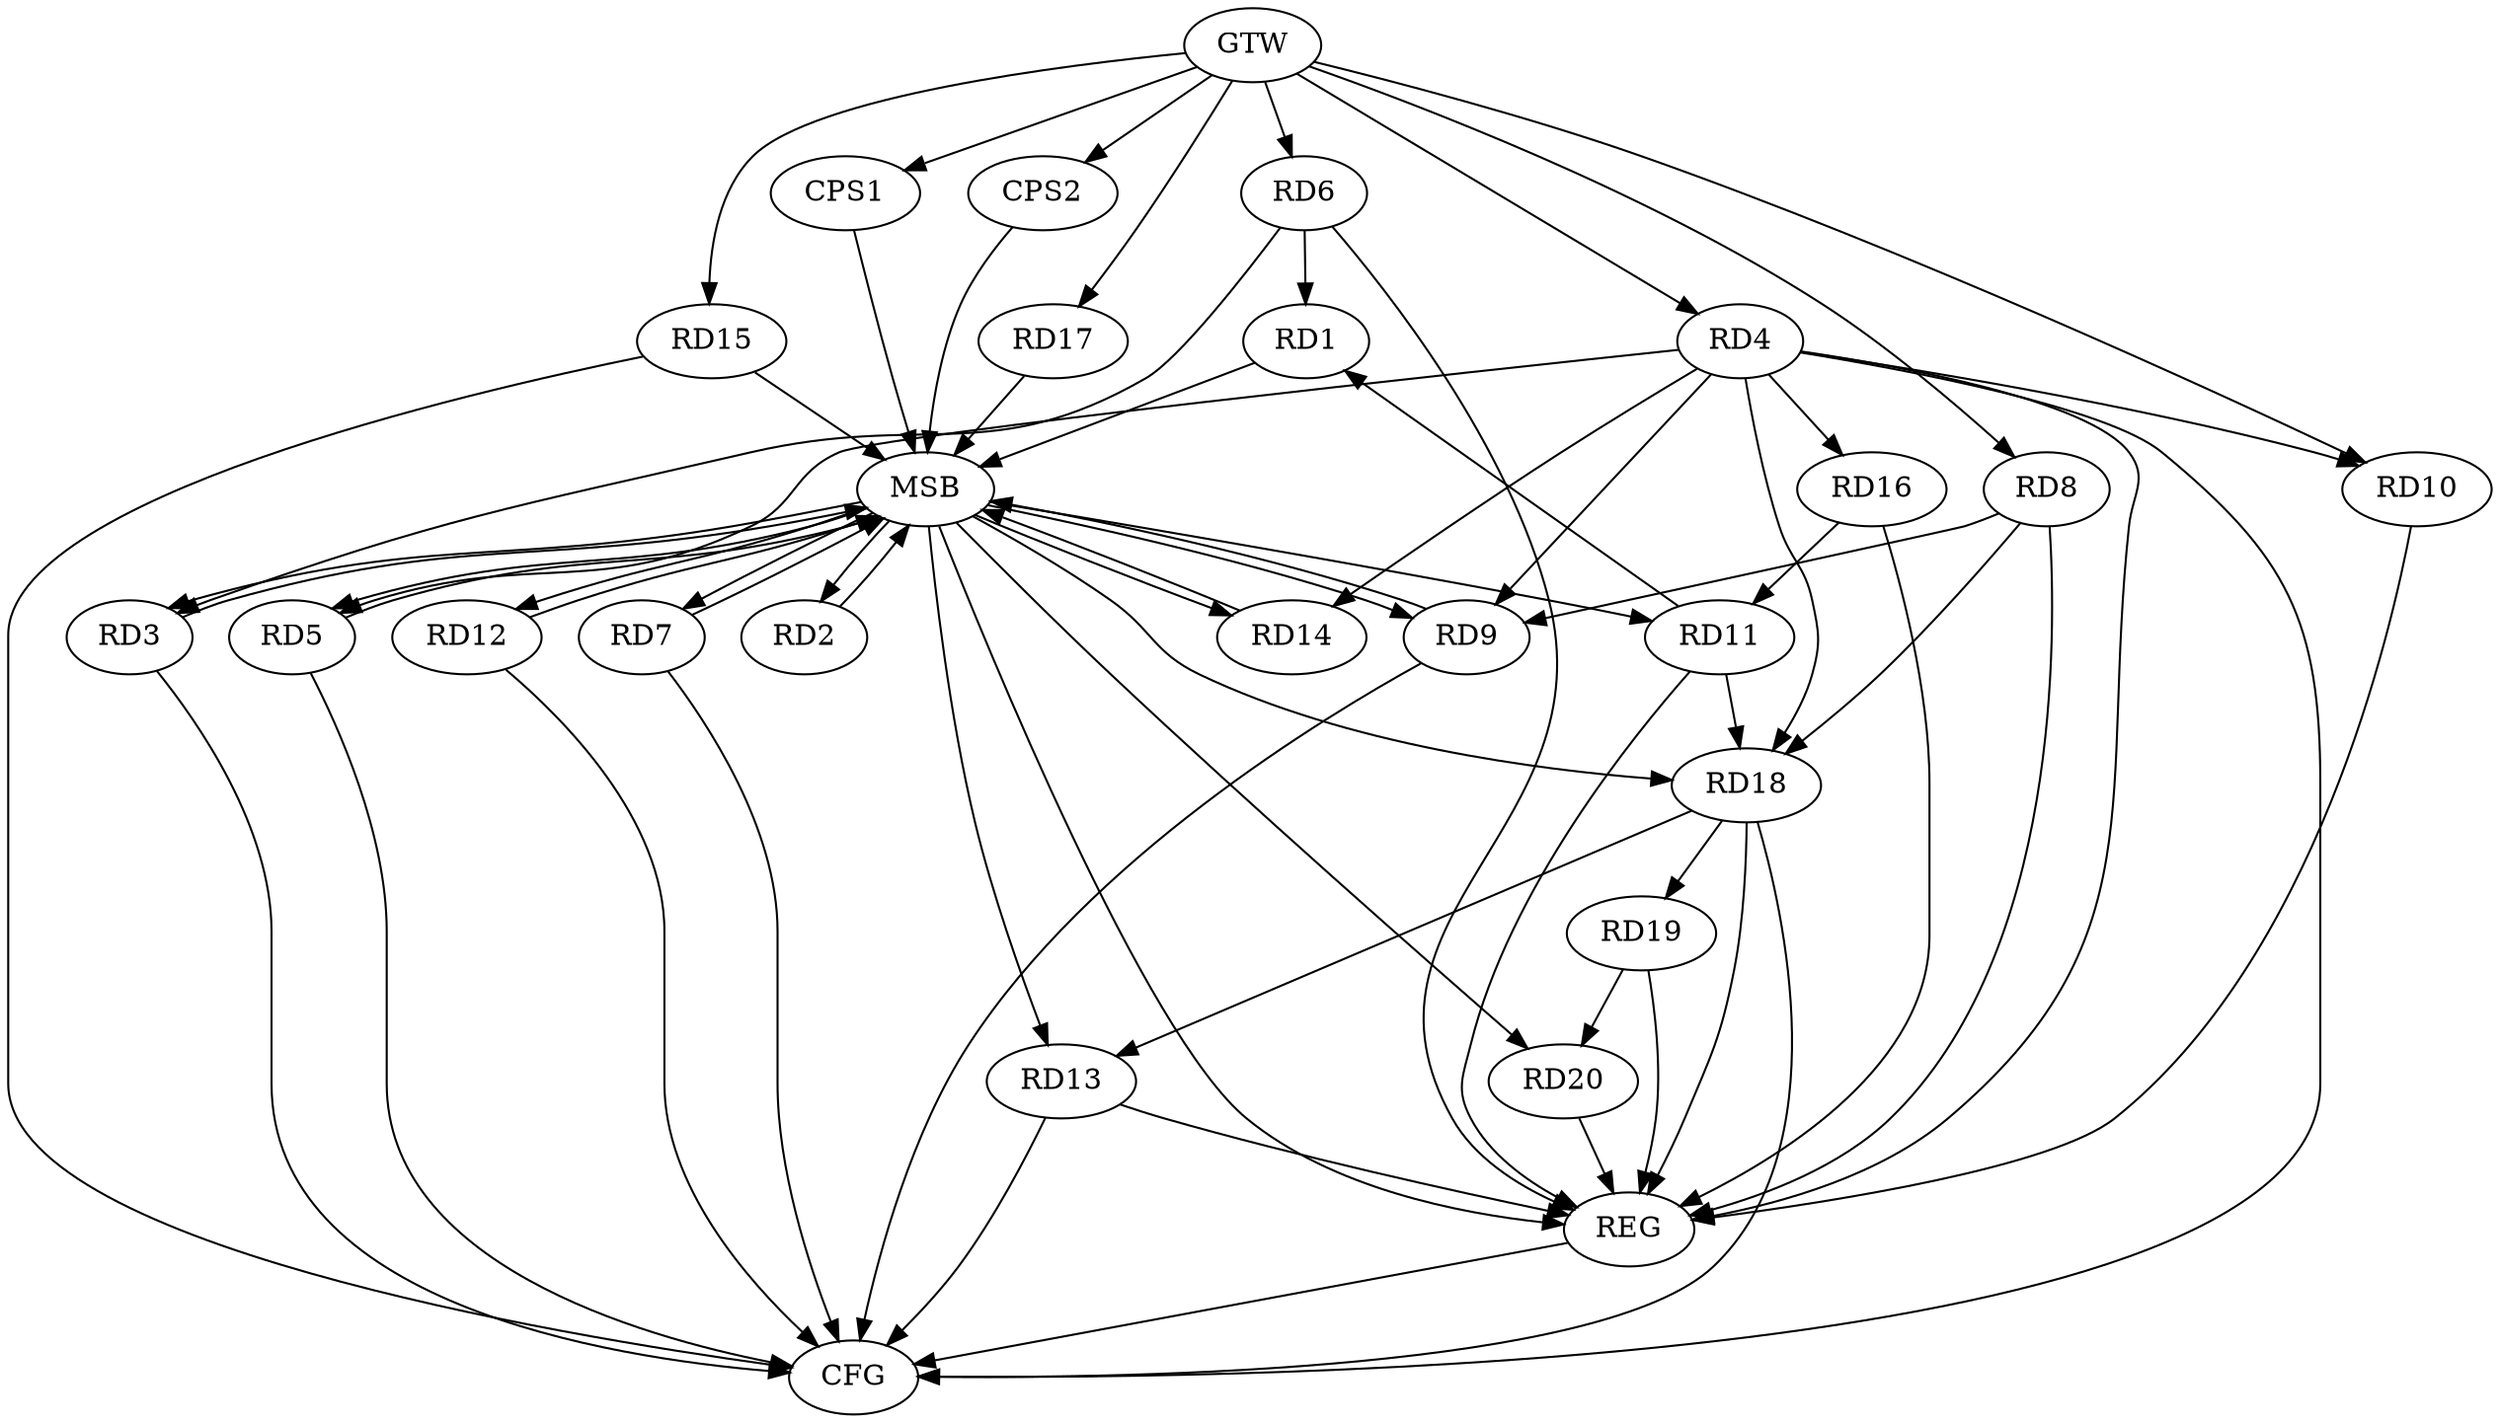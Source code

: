 strict digraph G {
  RD1 [ label="RD1" ];
  RD2 [ label="RD2" ];
  RD3 [ label="RD3" ];
  RD4 [ label="RD4" ];
  RD5 [ label="RD5" ];
  RD6 [ label="RD6" ];
  RD7 [ label="RD7" ];
  RD8 [ label="RD8" ];
  RD9 [ label="RD9" ];
  RD10 [ label="RD10" ];
  RD11 [ label="RD11" ];
  RD12 [ label="RD12" ];
  RD13 [ label="RD13" ];
  RD14 [ label="RD14" ];
  RD15 [ label="RD15" ];
  RD16 [ label="RD16" ];
  RD17 [ label="RD17" ];
  RD18 [ label="RD18" ];
  RD19 [ label="RD19" ];
  RD20 [ label="RD20" ];
  CPS1 [ label="CPS1" ];
  CPS2 [ label="CPS2" ];
  GTW [ label="GTW" ];
  REG [ label="REG" ];
  MSB [ label="MSB" ];
  CFG [ label="CFG" ];
  RD6 -> RD1;
  RD11 -> RD1;
  RD6 -> RD3;
  RD4 -> RD16;
  RD4 -> RD18;
  RD8 -> RD9;
  RD8 -> RD18;
  RD16 -> RD11;
  RD11 -> RD18;
  RD18 -> RD13;
  RD18 -> RD19;
  RD19 -> RD20;
  GTW -> RD4;
  GTW -> RD6;
  GTW -> RD8;
  GTW -> RD10;
  GTW -> RD15;
  GTW -> RD17;
  GTW -> CPS1;
  GTW -> CPS2;
  RD4 -> REG;
  RD6 -> REG;
  RD8 -> REG;
  RD10 -> REG;
  RD11 -> REG;
  RD13 -> REG;
  RD16 -> REG;
  RD18 -> REG;
  RD19 -> REG;
  RD20 -> REG;
  RD1 -> MSB;
  MSB -> RD5;
  MSB -> REG;
  RD2 -> MSB;
  RD3 -> MSB;
  RD5 -> MSB;
  MSB -> RD2;
  MSB -> RD9;
  RD7 -> MSB;
  MSB -> RD14;
  MSB -> RD18;
  RD9 -> MSB;
  RD12 -> MSB;
  MSB -> RD13;
  RD14 -> MSB;
  MSB -> RD12;
  RD15 -> MSB;
  MSB -> RD3;
  MSB -> RD7;
  MSB -> RD20;
  RD17 -> MSB;
  MSB -> RD11;
  CPS1 -> MSB;
  CPS2 -> MSB;
  RD9 -> CFG;
  RD18 -> CFG;
  RD7 -> CFG;
  RD13 -> CFG;
  RD5 -> CFG;
  RD15 -> CFG;
  RD3 -> CFG;
  RD4 -> CFG;
  RD12 -> CFG;
  REG -> CFG;
  RD4 -> RD10;
  RD4 -> RD5;
  RD4 -> RD14;
  RD4 -> RD9;
}
